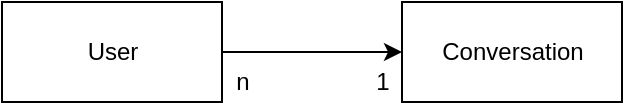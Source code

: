 <mxfile>
    <diagram id="ifH_LNwKHeqKdr78xOCY" name="Page-1">
        <mxGraphModel dx="866" dy="748" grid="1" gridSize="10" guides="1" tooltips="1" connect="1" arrows="1" fold="1" page="1" pageScale="1" pageWidth="827" pageHeight="1169" math="0" shadow="0">
            <root>
                <mxCell id="0"/>
                <mxCell id="1" parent="0"/>
                <mxCell id="6" style="edgeStyle=none;html=1;exitX=1;exitY=0.5;exitDx=0;exitDy=0;entryX=0;entryY=0.5;entryDx=0;entryDy=0;" edge="1" parent="1" source="3" target="4">
                    <mxGeometry relative="1" as="geometry"/>
                </mxCell>
                <mxCell id="3" value="User" style="html=1;" vertex="1" parent="1">
                    <mxGeometry x="90" y="90" width="110" height="50" as="geometry"/>
                </mxCell>
                <mxCell id="4" value="Conversation" style="html=1;" vertex="1" parent="1">
                    <mxGeometry x="290" y="90" width="110" height="50" as="geometry"/>
                </mxCell>
                <mxCell id="8" value="1" style="text;html=1;align=center;verticalAlign=middle;resizable=0;points=[];autosize=1;strokeColor=none;fillColor=none;" vertex="1" parent="1">
                    <mxGeometry x="270" y="120" width="20" height="20" as="geometry"/>
                </mxCell>
                <mxCell id="9" value="n" style="text;html=1;align=center;verticalAlign=middle;resizable=0;points=[];autosize=1;strokeColor=none;fillColor=none;" vertex="1" parent="1">
                    <mxGeometry x="200" y="120" width="20" height="20" as="geometry"/>
                </mxCell>
            </root>
        </mxGraphModel>
    </diagram>
</mxfile>